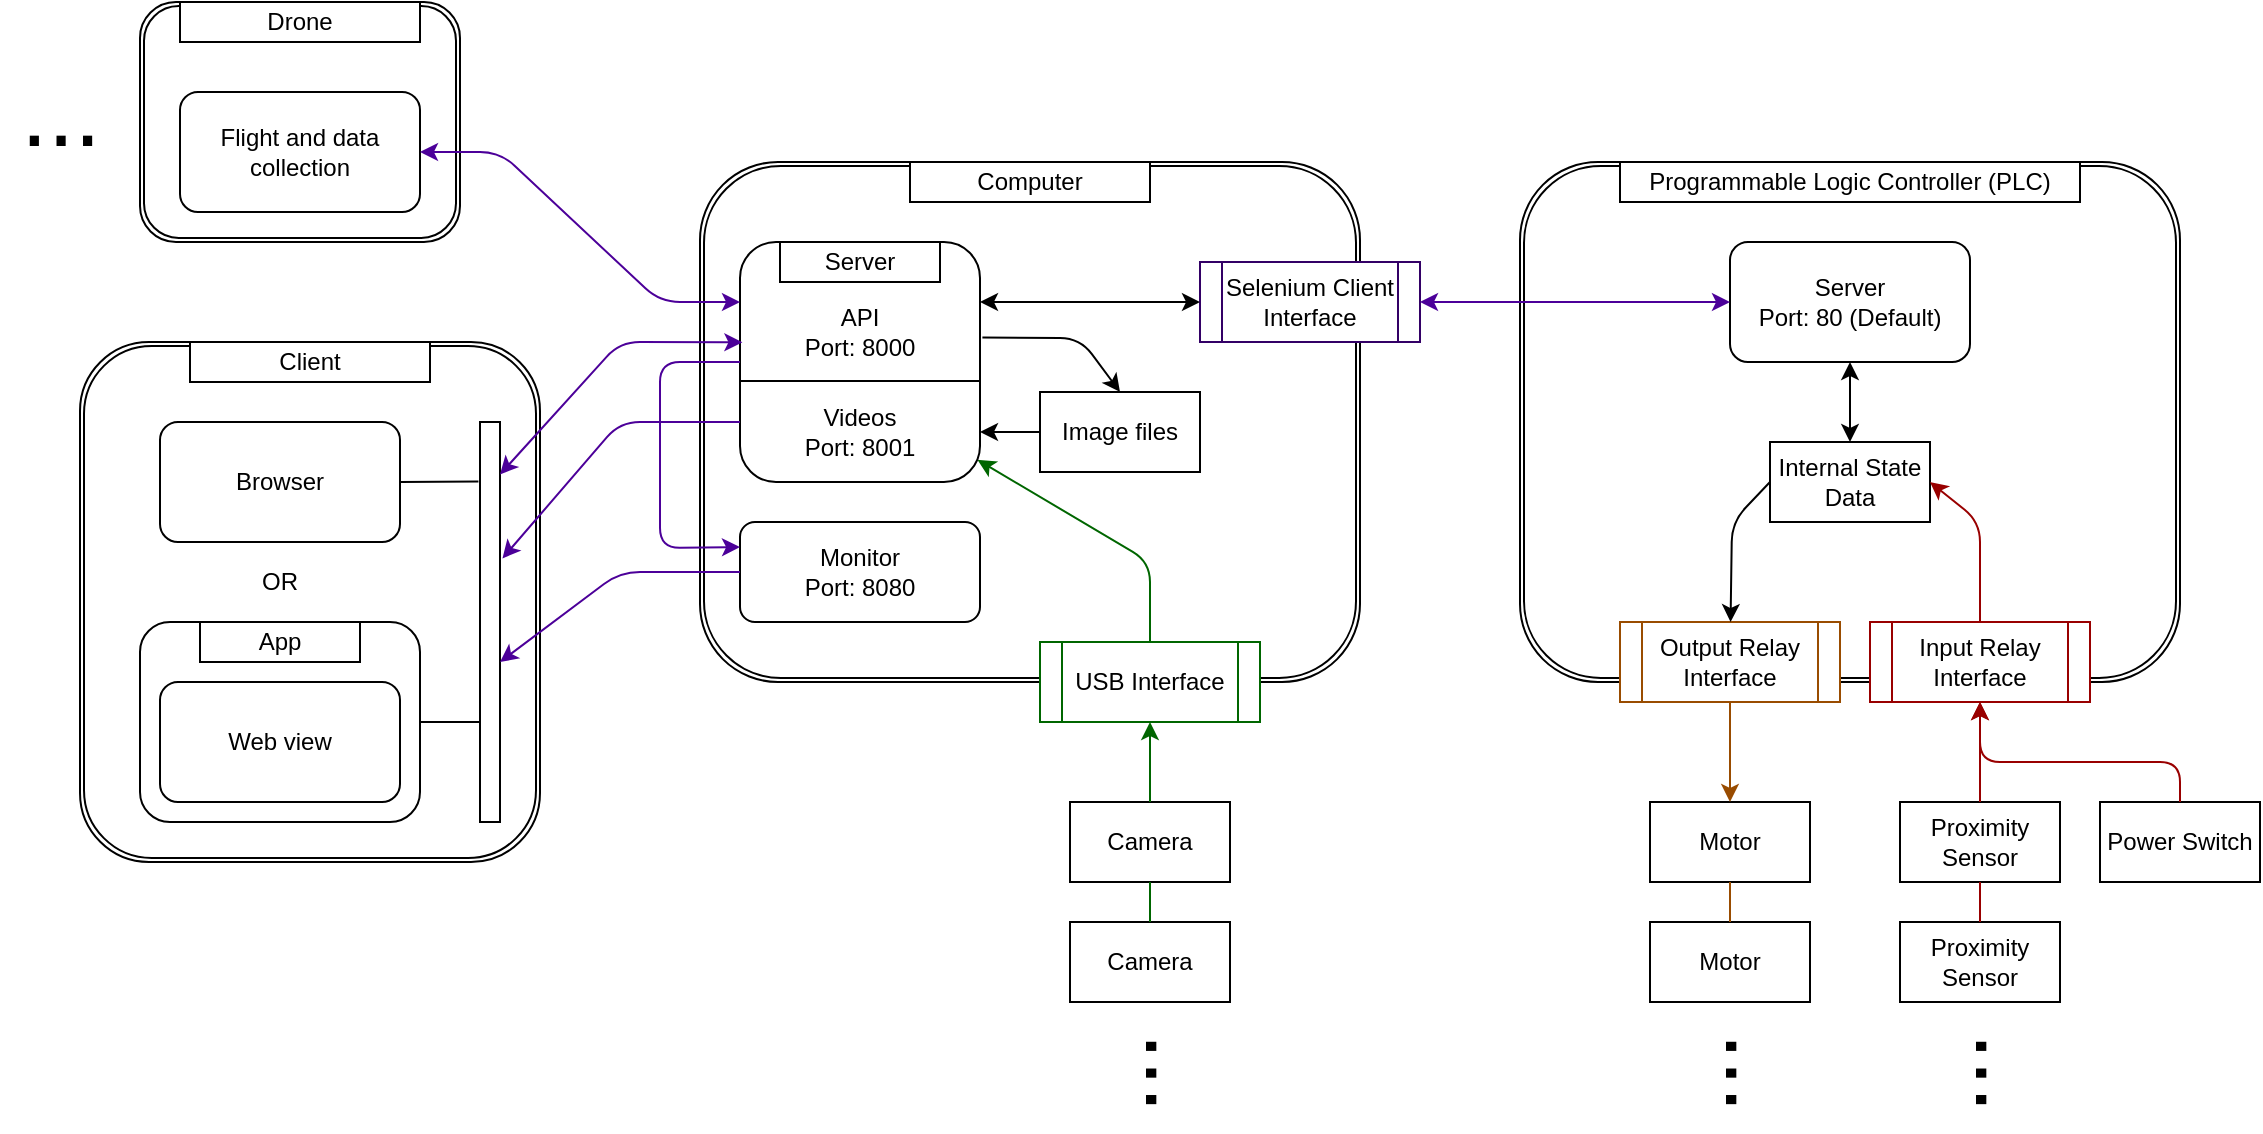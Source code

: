 <mxfile version="14.2.4" type="embed">
    <diagram id="LZPkD8AXnyR6tV2V04To" name="Page-1">
        <mxGraphModel dx="1574" dy="1009" grid="1" gridSize="10" guides="1" tooltips="1" connect="1" arrows="1" fold="1" page="1" pageScale="1" pageWidth="850" pageHeight="1100" math="0" shadow="0">
            <root>
                <mxCell id="0"/>
                <mxCell id="1" parent="0"/>
                <mxCell id="2" value="" style="shape=ext;double=1;rounded=1;whiteSpace=wrap;html=1;" vertex="1" parent="1">
                    <mxGeometry x="470" y="200" width="330" height="260" as="geometry"/>
                </mxCell>
                <mxCell id="3" value="Computer" style="rounded=0;whiteSpace=wrap;html=1;" vertex="1" parent="1">
                    <mxGeometry x="575" y="200" width="120" height="20" as="geometry"/>
                </mxCell>
                <mxCell id="4" value="" style="shape=ext;double=1;rounded=1;whiteSpace=wrap;html=1;" vertex="1" parent="1">
                    <mxGeometry x="880" y="200" width="330" height="260" as="geometry"/>
                </mxCell>
                <mxCell id="5" value="Programmable Logic Controller (PLC)" style="rounded=0;whiteSpace=wrap;html=1;" vertex="1" parent="1">
                    <mxGeometry x="930" y="200" width="230" height="20" as="geometry"/>
                </mxCell>
                <mxCell id="7" value="" style="rounded=1;whiteSpace=wrap;html=1;" vertex="1" parent="1">
                    <mxGeometry x="490" y="240" width="120" height="120" as="geometry"/>
                </mxCell>
                <mxCell id="9" value="API&lt;br&gt;Port: 8000" style="text;html=1;strokeColor=none;fillColor=none;align=center;verticalAlign=middle;whiteSpace=wrap;rounded=0;" vertex="1" parent="1">
                    <mxGeometry x="520" y="270" width="60" height="30" as="geometry"/>
                </mxCell>
                <mxCell id="11" value="Server" style="rounded=0;whiteSpace=wrap;html=1;" vertex="1" parent="1">
                    <mxGeometry x="510" y="240" width="80" height="20" as="geometry"/>
                </mxCell>
                <mxCell id="12" value="Videos&lt;br&gt;Port: 8001" style="text;html=1;strokeColor=none;fillColor=none;align=center;verticalAlign=middle;whiteSpace=wrap;rounded=0;" vertex="1" parent="1">
                    <mxGeometry x="520" y="320" width="60" height="30" as="geometry"/>
                </mxCell>
                <mxCell id="13" value="" style="endArrow=none;html=1;exitX=0;exitY=0.5;exitDx=0;exitDy=0;entryX=1;entryY=0.5;entryDx=0;entryDy=0;" edge="1" parent="1">
                    <mxGeometry width="50" height="50" relative="1" as="geometry">
                        <mxPoint x="490" y="309.5" as="sourcePoint"/>
                        <mxPoint x="610" y="309.5" as="targetPoint"/>
                    </mxGeometry>
                </mxCell>
                <mxCell id="15" value="Image files" style="rounded=0;whiteSpace=wrap;html=1;" vertex="1" parent="1">
                    <mxGeometry x="640" y="315" width="80" height="40" as="geometry"/>
                </mxCell>
                <mxCell id="16" value="Monitor&lt;br&gt;Port: 8080" style="rounded=1;whiteSpace=wrap;html=1;" vertex="1" parent="1">
                    <mxGeometry x="490" y="380" width="120" height="50" as="geometry"/>
                </mxCell>
                <mxCell id="17" value="Server&lt;br&gt;Port: 80 (Default)" style="rounded=1;whiteSpace=wrap;html=1;" vertex="1" parent="1">
                    <mxGeometry x="985" y="240" width="120" height="60" as="geometry"/>
                </mxCell>
                <mxCell id="18" value="Internal State Data" style="rounded=0;whiteSpace=wrap;html=1;" vertex="1" parent="1">
                    <mxGeometry x="1005" y="340" width="80" height="40" as="geometry"/>
                </mxCell>
                <mxCell id="21" value="Camera" style="rounded=0;whiteSpace=wrap;html=1;" vertex="1" parent="1">
                    <mxGeometry x="655" y="580" width="80" height="40" as="geometry"/>
                </mxCell>
                <mxCell id="22" value="Camera" style="rounded=0;whiteSpace=wrap;html=1;" vertex="1" parent="1">
                    <mxGeometry x="655" y="520" width="80" height="40" as="geometry"/>
                </mxCell>
                <mxCell id="24" value="Motor" style="rounded=0;whiteSpace=wrap;html=1;" vertex="1" parent="1">
                    <mxGeometry x="945" y="520" width="80" height="40" as="geometry"/>
                </mxCell>
                <mxCell id="25" value="Motor" style="rounded=0;whiteSpace=wrap;html=1;" vertex="1" parent="1">
                    <mxGeometry x="945" y="580" width="80" height="40" as="geometry"/>
                </mxCell>
                <mxCell id="28" value="Proximity Sensor" style="rounded=0;whiteSpace=wrap;html=1;" vertex="1" parent="1">
                    <mxGeometry x="1070" y="520" width="80" height="40" as="geometry"/>
                </mxCell>
                <mxCell id="29" value="Proximity Sensor" style="rounded=0;whiteSpace=wrap;html=1;" vertex="1" parent="1">
                    <mxGeometry x="1070" y="580" width="80" height="40" as="geometry"/>
                </mxCell>
                <mxCell id="30" value="Power Switch" style="rounded=0;whiteSpace=wrap;html=1;" vertex="1" parent="1">
                    <mxGeometry x="1170" y="520" width="80" height="40" as="geometry"/>
                </mxCell>
                <mxCell id="31" value="" style="shape=ext;double=1;rounded=1;whiteSpace=wrap;html=1;" vertex="1" parent="1">
                    <mxGeometry x="160" y="290" width="230" height="260" as="geometry"/>
                </mxCell>
                <mxCell id="32" value="Client" style="rounded=0;whiteSpace=wrap;html=1;" vertex="1" parent="1">
                    <mxGeometry x="215" y="290" width="120" height="20" as="geometry"/>
                </mxCell>
                <mxCell id="33" value="Browser" style="rounded=1;whiteSpace=wrap;html=1;" vertex="1" parent="1">
                    <mxGeometry x="200" y="330" width="120" height="60" as="geometry"/>
                </mxCell>
                <mxCell id="34" value="" style="rounded=1;whiteSpace=wrap;html=1;" vertex="1" parent="1">
                    <mxGeometry x="190" y="430" width="140" height="100" as="geometry"/>
                </mxCell>
                <mxCell id="35" value="App" style="rounded=0;whiteSpace=wrap;html=1;" vertex="1" parent="1">
                    <mxGeometry x="220" y="430" width="80" height="20" as="geometry"/>
                </mxCell>
                <mxCell id="36" value="Web view" style="rounded=1;whiteSpace=wrap;html=1;" vertex="1" parent="1">
                    <mxGeometry x="200" y="460" width="120" height="60" as="geometry"/>
                </mxCell>
                <mxCell id="38" value="OR" style="text;html=1;strokeColor=none;fillColor=none;align=center;verticalAlign=middle;whiteSpace=wrap;rounded=0;" vertex="1" parent="1">
                    <mxGeometry x="240" y="400" width="40" height="20" as="geometry"/>
                </mxCell>
                <mxCell id="40" value="Output Relay Interface" style="shape=process;whiteSpace=wrap;html=1;backgroundOutline=1;strokeColor=#994C00;" vertex="1" parent="1">
                    <mxGeometry x="930" y="430" width="110" height="40" as="geometry"/>
                </mxCell>
                <mxCell id="41" value="Input Relay Interface" style="shape=process;whiteSpace=wrap;html=1;backgroundOutline=1;strokeColor=#990000;" vertex="1" parent="1">
                    <mxGeometry x="1055" y="430" width="110" height="40" as="geometry"/>
                </mxCell>
                <mxCell id="42" value="Selenium Client Interface" style="shape=process;whiteSpace=wrap;html=1;backgroundOutline=1;strokeColor=#330066;" vertex="1" parent="1">
                    <mxGeometry x="720" y="250" width="110" height="40" as="geometry"/>
                </mxCell>
                <mxCell id="44" value="" style="rounded=0;whiteSpace=wrap;html=1;strokeColor=#000000;" vertex="1" parent="1">
                    <mxGeometry x="360" y="330" width="10" height="200" as="geometry"/>
                </mxCell>
                <mxCell id="45" value="" style="endArrow=none;html=1;exitX=1;exitY=0.5;exitDx=0;exitDy=0;entryX=-0.078;entryY=0.149;entryDx=0;entryDy=0;entryPerimeter=0;" edge="1" parent="1" source="33" target="44">
                    <mxGeometry width="50" height="50" relative="1" as="geometry">
                        <mxPoint x="770" y="550" as="sourcePoint"/>
                        <mxPoint x="820" y="500" as="targetPoint"/>
                    </mxGeometry>
                </mxCell>
                <mxCell id="46" value="" style="endArrow=none;html=1;exitX=1;exitY=0.5;exitDx=0;exitDy=0;entryX=0;entryY=0.75;entryDx=0;entryDy=0;" edge="1" parent="1" source="34" target="44">
                    <mxGeometry width="50" height="50" relative="1" as="geometry">
                        <mxPoint x="330" y="370" as="sourcePoint"/>
                        <mxPoint x="369.22" y="369.8" as="targetPoint"/>
                    </mxGeometry>
                </mxCell>
                <mxCell id="47" value="" style="endArrow=classic;html=1;exitX=0;exitY=0.5;exitDx=0;exitDy=0;entryX=1;entryY=0.6;entryDx=0;entryDy=0;entryPerimeter=0;strokeColor=#4C0099;" edge="1" parent="1" source="16" target="44">
                    <mxGeometry width="50" height="50" relative="1" as="geometry">
                        <mxPoint x="770" y="460" as="sourcePoint"/>
                        <mxPoint x="820" y="410" as="targetPoint"/>
                        <Array as="points">
                            <mxPoint x="430" y="405"/>
                        </Array>
                    </mxGeometry>
                </mxCell>
                <mxCell id="49" value="" style="endArrow=classic;html=1;exitX=0;exitY=0.75;exitDx=0;exitDy=0;entryX=1.122;entryY=0.341;entryDx=0;entryDy=0;entryPerimeter=0;strokeColor=#4C0099;" edge="1" parent="1" source="7" target="44">
                    <mxGeometry width="50" height="50" relative="1" as="geometry">
                        <mxPoint x="770" y="460" as="sourcePoint"/>
                        <mxPoint x="820" y="410" as="targetPoint"/>
                        <Array as="points">
                            <mxPoint x="430" y="330"/>
                        </Array>
                    </mxGeometry>
                </mxCell>
                <mxCell id="50" value="" style="endArrow=classic;startArrow=classic;html=1;exitX=1.002;exitY=0.131;exitDx=0;exitDy=0;entryX=0.01;entryY=0.418;entryDx=0;entryDy=0;entryPerimeter=0;exitPerimeter=0;strokeColor=#4C0099;" edge="1" parent="1" source="44" target="7">
                    <mxGeometry width="50" height="50" relative="1" as="geometry">
                        <mxPoint x="770" y="460" as="sourcePoint"/>
                        <mxPoint x="820" y="410" as="targetPoint"/>
                        <Array as="points">
                            <mxPoint x="430" y="290"/>
                        </Array>
                    </mxGeometry>
                </mxCell>
                <mxCell id="51" value="" style="endArrow=classic;html=1;exitX=0;exitY=0.5;exitDx=0;exitDy=0;" edge="1" parent="1" source="15">
                    <mxGeometry width="50" height="50" relative="1" as="geometry">
                        <mxPoint x="770" y="460" as="sourcePoint"/>
                        <mxPoint x="610" y="335" as="targetPoint"/>
                    </mxGeometry>
                </mxCell>
                <mxCell id="53" value="" style="endArrow=none;html=1;exitX=0.5;exitY=1;exitDx=0;exitDy=0;entryX=0.5;entryY=0;entryDx=0;entryDy=0;strokeColor=#006600;" edge="1" parent="1" source="22" target="21">
                    <mxGeometry width="50" height="50" relative="1" as="geometry">
                        <mxPoint x="775" y="460" as="sourcePoint"/>
                        <mxPoint x="825" y="410" as="targetPoint"/>
                    </mxGeometry>
                </mxCell>
                <mxCell id="54" value="USB Interface" style="shape=process;whiteSpace=wrap;html=1;backgroundOutline=1;strokeColor=#006600;" vertex="1" parent="1">
                    <mxGeometry x="640" y="440" width="110" height="40" as="geometry"/>
                </mxCell>
                <mxCell id="55" value="" style="endArrow=classic;html=1;exitX=0.5;exitY=0;exitDx=0;exitDy=0;entryX=0.5;entryY=1;entryDx=0;entryDy=0;strokeColor=#006600;" edge="1" parent="1" source="22" target="54">
                    <mxGeometry width="50" height="50" relative="1" as="geometry">
                        <mxPoint x="770" y="460" as="sourcePoint"/>
                        <mxPoint x="820" y="410" as="targetPoint"/>
                    </mxGeometry>
                </mxCell>
                <mxCell id="56" value="" style="endArrow=classic;html=1;exitX=0.5;exitY=0;exitDx=0;exitDy=0;entryX=0.99;entryY=0.908;entryDx=0;entryDy=0;entryPerimeter=0;strokeColor=#006600;" edge="1" parent="1" source="54" target="7">
                    <mxGeometry width="50" height="50" relative="1" as="geometry">
                        <mxPoint x="770" y="460" as="sourcePoint"/>
                        <mxPoint x="820" y="410" as="targetPoint"/>
                        <Array as="points">
                            <mxPoint x="695" y="400"/>
                        </Array>
                    </mxGeometry>
                </mxCell>
                <mxCell id="57" value="" style="endArrow=classic;html=1;exitX=1.01;exitY=0.398;exitDx=0;exitDy=0;exitPerimeter=0;entryX=0.5;entryY=0;entryDx=0;entryDy=0;" edge="1" parent="1" source="7" target="15">
                    <mxGeometry width="50" height="50" relative="1" as="geometry">
                        <mxPoint x="770" y="460" as="sourcePoint"/>
                        <mxPoint x="820" y="410" as="targetPoint"/>
                        <Array as="points">
                            <mxPoint x="660" y="288"/>
                        </Array>
                    </mxGeometry>
                </mxCell>
                <mxCell id="58" value="" style="endArrow=classic;startArrow=classic;html=1;exitX=1;exitY=0.25;exitDx=0;exitDy=0;entryX=0;entryY=0.5;entryDx=0;entryDy=0;" edge="1" parent="1" source="7" target="42">
                    <mxGeometry width="50" height="50" relative="1" as="geometry">
                        <mxPoint x="770" y="460" as="sourcePoint"/>
                        <mxPoint x="820" y="410" as="targetPoint"/>
                    </mxGeometry>
                </mxCell>
                <mxCell id="59" value="&lt;font style=&quot;font-size: 48px&quot;&gt;...&lt;/font&gt;" style="text;html=1;align=center;verticalAlign=middle;resizable=0;points=[];autosize=1;rotation=90;" vertex="1" parent="1">
                    <mxGeometry x="680" y="640" width="60" height="30" as="geometry"/>
                </mxCell>
                <mxCell id="61" value="&lt;font style=&quot;font-size: 48px&quot;&gt;...&lt;/font&gt;" style="text;html=1;align=center;verticalAlign=middle;resizable=0;points=[];autosize=1;rotation=90;" vertex="1" parent="1">
                    <mxGeometry x="970" y="640" width="60" height="30" as="geometry"/>
                </mxCell>
                <mxCell id="62" value="" style="endArrow=classic;startArrow=classic;html=1;entryX=0;entryY=0.5;entryDx=0;entryDy=0;exitX=1;exitY=0.5;exitDx=0;exitDy=0;strokeColor=#4C0099;" edge="1" parent="1" source="42" target="17">
                    <mxGeometry width="50" height="50" relative="1" as="geometry">
                        <mxPoint x="770" y="440" as="sourcePoint"/>
                        <mxPoint x="820" y="390" as="targetPoint"/>
                    </mxGeometry>
                </mxCell>
                <mxCell id="63" value="" style="endArrow=classic;startArrow=classic;html=1;entryX=0.5;entryY=1;entryDx=0;entryDy=0;exitX=0.5;exitY=0;exitDx=0;exitDy=0;" edge="1" parent="1" source="18" target="17">
                    <mxGeometry width="50" height="50" relative="1" as="geometry">
                        <mxPoint x="740" y="440" as="sourcePoint"/>
                        <mxPoint x="790" y="390" as="targetPoint"/>
                    </mxGeometry>
                </mxCell>
                <mxCell id="64" value="" style="endArrow=classic;html=1;exitX=0.5;exitY=0;exitDx=0;exitDy=0;entryX=1;entryY=0.5;entryDx=0;entryDy=0;strokeColor=#990000;" edge="1" parent="1" source="41" target="18">
                    <mxGeometry width="50" height="50" relative="1" as="geometry">
                        <mxPoint x="740" y="440" as="sourcePoint"/>
                        <mxPoint x="790" y="390" as="targetPoint"/>
                        <Array as="points">
                            <mxPoint x="1110" y="380"/>
                        </Array>
                    </mxGeometry>
                </mxCell>
                <mxCell id="65" value="" style="endArrow=classic;html=1;exitX=0;exitY=0.5;exitDx=0;exitDy=0;" edge="1" parent="1" source="18" target="40">
                    <mxGeometry width="50" height="50" relative="1" as="geometry">
                        <mxPoint x="740" y="440" as="sourcePoint"/>
                        <mxPoint x="790" y="390" as="targetPoint"/>
                        <Array as="points">
                            <mxPoint x="986" y="380"/>
                        </Array>
                    </mxGeometry>
                </mxCell>
                <mxCell id="66" value="" style="endArrow=classic;html=1;exitX=0.5;exitY=1;exitDx=0;exitDy=0;entryX=0.5;entryY=0;entryDx=0;entryDy=0;strokeColor=#994C00;" edge="1" parent="1" source="40" target="24">
                    <mxGeometry width="50" height="50" relative="1" as="geometry">
                        <mxPoint x="740" y="440" as="sourcePoint"/>
                        <mxPoint x="790" y="390" as="targetPoint"/>
                    </mxGeometry>
                </mxCell>
                <mxCell id="67" value="" style="endArrow=none;html=1;exitX=0.5;exitY=1;exitDx=0;exitDy=0;entryX=0.5;entryY=0;entryDx=0;entryDy=0;strokeColor=#994C00;" edge="1" parent="1" source="24" target="25">
                    <mxGeometry width="50" height="50" relative="1" as="geometry">
                        <mxPoint x="740" y="440" as="sourcePoint"/>
                        <mxPoint x="790" y="390" as="targetPoint"/>
                    </mxGeometry>
                </mxCell>
                <mxCell id="68" value="&lt;font style=&quot;font-size: 48px&quot;&gt;...&lt;/font&gt;" style="text;html=1;align=center;verticalAlign=middle;resizable=0;points=[];autosize=1;rotation=90;" vertex="1" parent="1">
                    <mxGeometry x="1095" y="640" width="60" height="30" as="geometry"/>
                </mxCell>
                <mxCell id="69" value="" style="endArrow=classic;html=1;exitX=0.5;exitY=0;exitDx=0;exitDy=0;entryX=0.5;entryY=1;entryDx=0;entryDy=0;strokeColor=#990000;" edge="1" parent="1" source="28" target="41">
                    <mxGeometry width="50" height="50" relative="1" as="geometry">
                        <mxPoint x="740" y="440" as="sourcePoint"/>
                        <mxPoint x="790" y="390" as="targetPoint"/>
                    </mxGeometry>
                </mxCell>
                <mxCell id="70" value="" style="endArrow=none;html=1;entryX=0.5;entryY=1;entryDx=0;entryDy=0;exitX=0.5;exitY=0;exitDx=0;exitDy=0;strokeColor=#990000;" edge="1" parent="1" source="29" target="28">
                    <mxGeometry width="50" height="50" relative="1" as="geometry">
                        <mxPoint x="740" y="440" as="sourcePoint"/>
                        <mxPoint x="790" y="390" as="targetPoint"/>
                    </mxGeometry>
                </mxCell>
                <mxCell id="71" value="" style="endArrow=classic;html=1;exitX=0.5;exitY=0;exitDx=0;exitDy=0;entryX=0.5;entryY=1;entryDx=0;entryDy=0;strokeColor=#990000;" edge="1" parent="1" source="30" target="41">
                    <mxGeometry width="50" height="50" relative="1" as="geometry">
                        <mxPoint x="740" y="440" as="sourcePoint"/>
                        <mxPoint x="790" y="390" as="targetPoint"/>
                        <Array as="points">
                            <mxPoint x="1210" y="500"/>
                            <mxPoint x="1110" y="500"/>
                        </Array>
                    </mxGeometry>
                </mxCell>
                <mxCell id="72" value="" style="shape=ext;double=1;rounded=1;whiteSpace=wrap;html=1;" vertex="1" parent="1">
                    <mxGeometry x="190" y="120" width="160" height="120" as="geometry"/>
                </mxCell>
                <mxCell id="73" value="Drone" style="rounded=0;whiteSpace=wrap;html=1;" vertex="1" parent="1">
                    <mxGeometry x="210" y="120" width="120" height="20" as="geometry"/>
                </mxCell>
                <mxCell id="74" value="Flight and data collection" style="rounded=1;whiteSpace=wrap;html=1;" vertex="1" parent="1">
                    <mxGeometry x="210" y="165" width="120" height="60" as="geometry"/>
                </mxCell>
                <mxCell id="75" value="&lt;font style=&quot;font-size: 48px&quot;&gt;...&lt;/font&gt;" style="text;html=1;align=center;verticalAlign=middle;resizable=0;points=[];autosize=1;rotation=0;" vertex="1" parent="1">
                    <mxGeometry x="120" y="160" width="60" height="30" as="geometry"/>
                </mxCell>
                <mxCell id="76" value="" style="endArrow=classic;startArrow=classic;html=1;exitX=1;exitY=0.5;exitDx=0;exitDy=0;entryX=0;entryY=0.25;entryDx=0;entryDy=0;strokeColor=#4C0099;" edge="1" parent="1" source="74" target="7">
                    <mxGeometry width="50" height="50" relative="1" as="geometry">
                        <mxPoint x="820" y="430" as="sourcePoint"/>
                        <mxPoint x="870" y="380" as="targetPoint"/>
                        <Array as="points">
                            <mxPoint x="370" y="195"/>
                            <mxPoint x="450" y="270"/>
                        </Array>
                    </mxGeometry>
                </mxCell>
                <mxCell id="77" value="" style="endArrow=classic;html=1;exitX=0;exitY=0.5;exitDx=0;exitDy=0;entryX=0;entryY=0.25;entryDx=0;entryDy=0;strokeColor=#4C0099;" edge="1" parent="1" source="7" target="16">
                    <mxGeometry width="50" height="50" relative="1" as="geometry">
                        <mxPoint x="820" y="430" as="sourcePoint"/>
                        <mxPoint x="870" y="380" as="targetPoint"/>
                        <Array as="points">
                            <mxPoint x="450" y="300"/>
                            <mxPoint x="450" y="393"/>
                        </Array>
                    </mxGeometry>
                </mxCell>
            </root>
        </mxGraphModel>
    </diagram>
</mxfile>